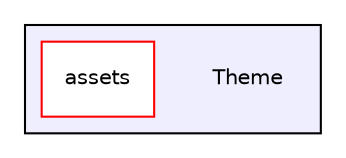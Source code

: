 digraph "C:/StandardSubject/Theme" {
  compound=true
  node [ fontsize="10", fontname="Helvetica"];
  edge [ labelfontsize="10", labelfontname="Helvetica"];
  subgraph clusterdir_2c44d5571b5a8f93f3627c04b7ef88a6 {
    graph [ bgcolor="#eeeeff", pencolor="black", label="" URL="dir_2c44d5571b5a8f93f3627c04b7ef88a6.html"];
    dir_2c44d5571b5a8f93f3627c04b7ef88a6 [shape=plaintext label="Theme"];
    dir_6bddfbb0650a0a9853e6cc3440d06c34 [shape=box label="assets" color="red" fillcolor="white" style="filled" URL="dir_6bddfbb0650a0a9853e6cc3440d06c34.html"];
  }
}
